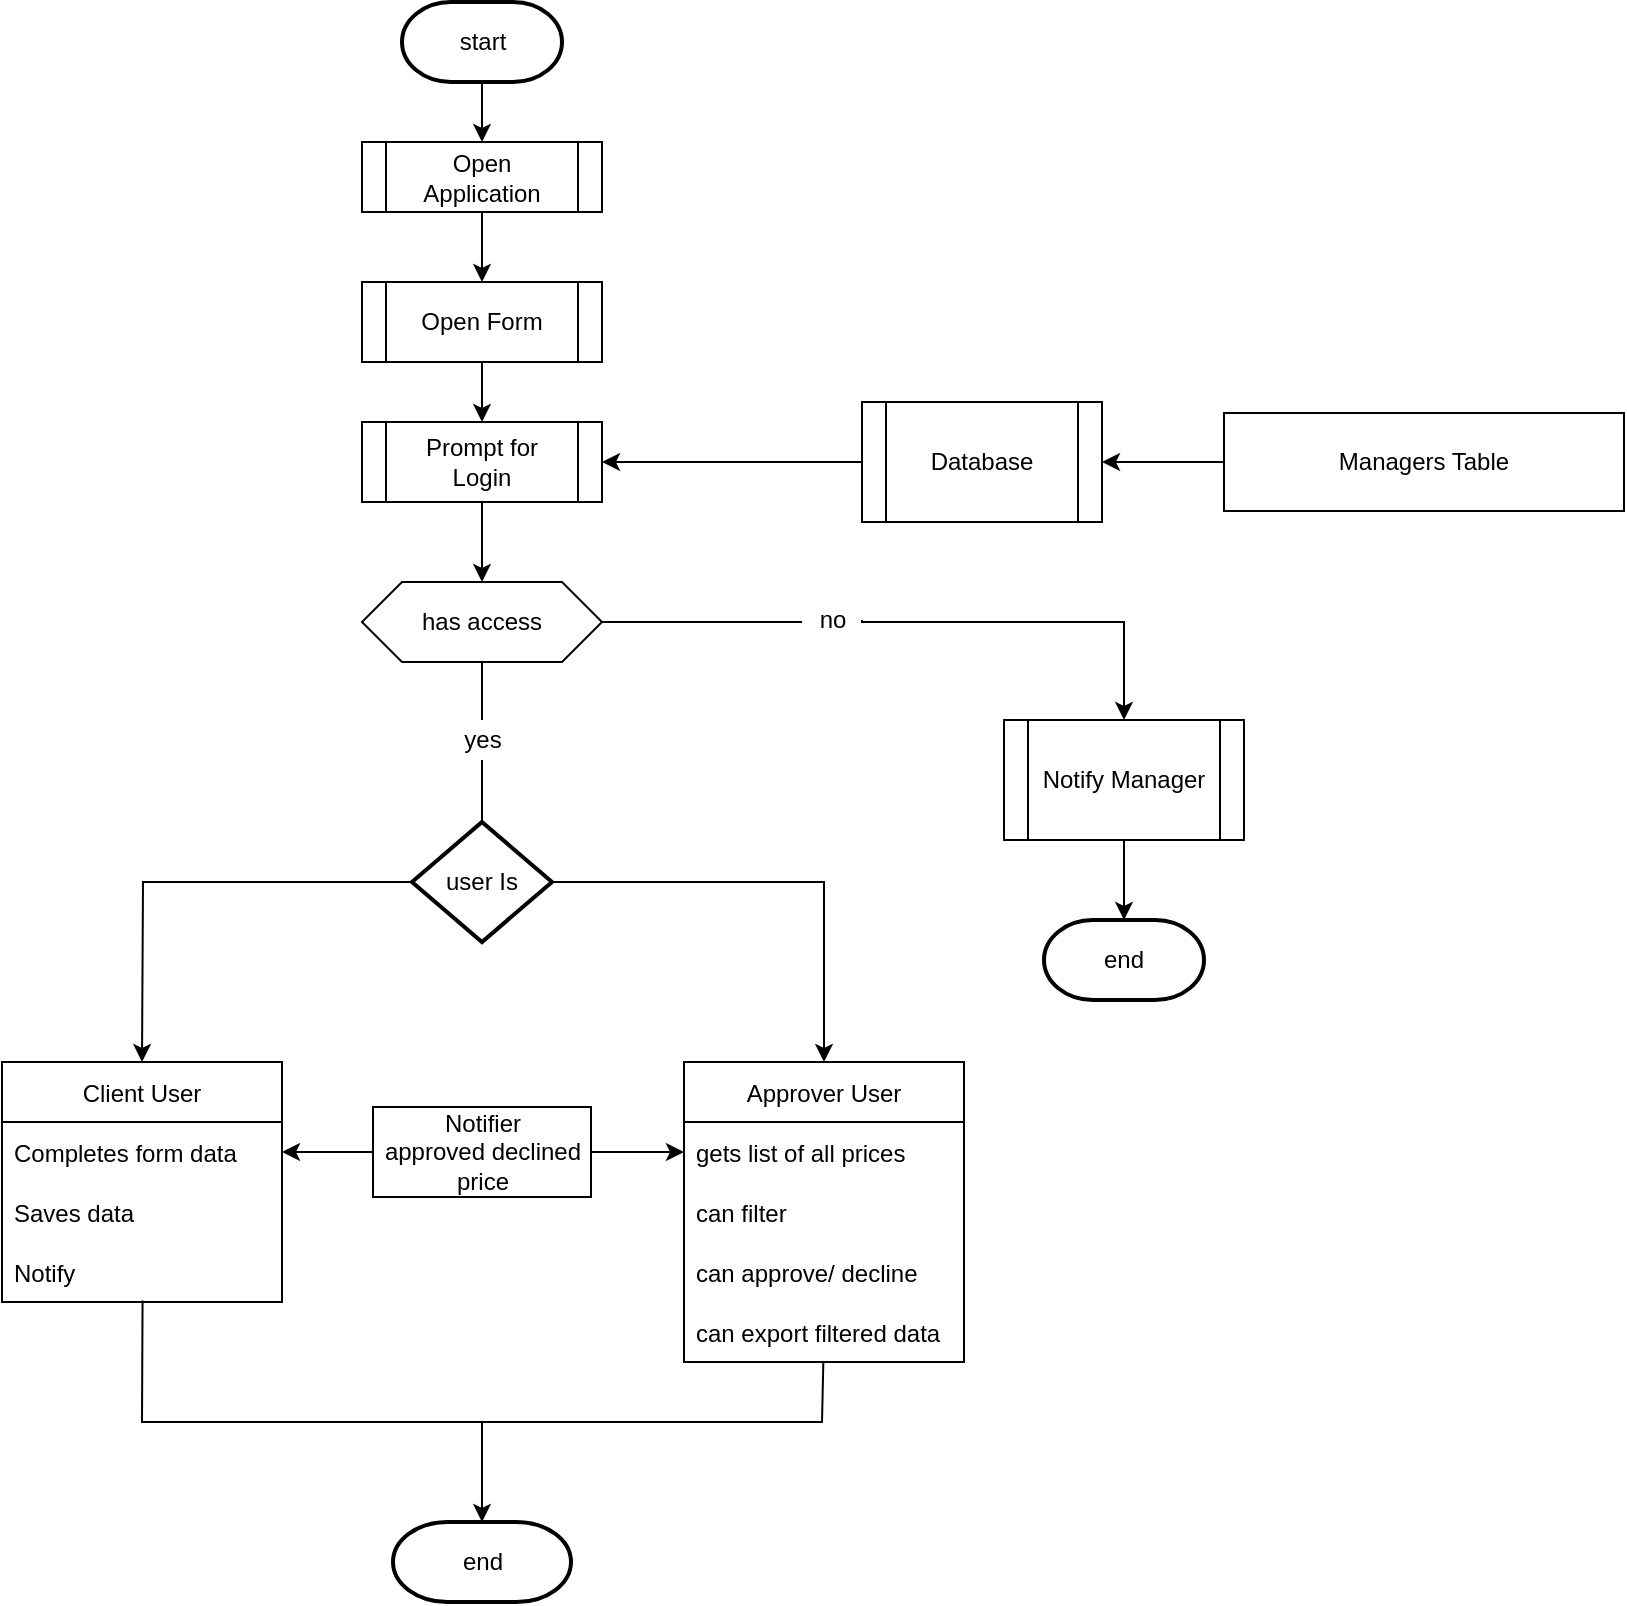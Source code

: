 <mxfile version="17.2.4" type="device"><diagram id="6a731a19-8d31-9384-78a2-239565b7b9f0" name="Page-1"><mxGraphModel dx="816" dy="737" grid="1" gridSize="10" guides="1" tooltips="1" connect="1" arrows="1" fold="1" page="1" pageScale="1" pageWidth="1169" pageHeight="827" background="none" math="0" shadow="0"><root><mxCell id="0"/><mxCell id="1" parent="0"/><mxCell id="OUN3KUunmmzpqIxjZdO2-72" style="edgeStyle=orthogonalEdgeStyle;rounded=0;orthogonalLoop=1;jettySize=auto;html=1;exitX=0.5;exitY=1;exitDx=0;exitDy=0;exitPerimeter=0;entryX=0.5;entryY=0;entryDx=0;entryDy=0;" parent="1" source="2" target="OUN3KUunmmzpqIxjZdO2-96" edge="1"><mxGeometry relative="1" as="geometry"><mxPoint x="489" y="70" as="targetPoint"/></mxGeometry></mxCell><mxCell id="2" value="start" style="shape=mxgraph.flowchart.terminator;strokeWidth=2;gradientColor=none;gradientDirection=north;fontStyle=0;html=1;" parent="1" vertex="1"><mxGeometry x="449" y="10" width="80" height="40" as="geometry"/></mxCell><mxCell id="OUN3KUunmmzpqIxjZdO2-83" value="" style="edgeStyle=orthogonalEdgeStyle;rounded=0;orthogonalLoop=1;jettySize=auto;html=1;exitX=0.5;exitY=1;exitDx=0;exitDy=0;" parent="1" source="OUN3KUunmmzpqIxjZdO2-93" edge="1"><mxGeometry relative="1" as="geometry"><mxPoint x="499" y="360" as="sourcePoint"/><mxPoint x="489" y="300" as="targetPoint"/></mxGeometry></mxCell><mxCell id="OUN3KUunmmzpqIxjZdO2-78" style="edgeStyle=orthogonalEdgeStyle;rounded=0;orthogonalLoop=1;jettySize=auto;html=1;exitX=0.5;exitY=1;exitDx=0;exitDy=0;" parent="1" source="OUN3KUunmmzpqIxjZdO2-96" target="OUN3KUunmmzpqIxjZdO2-95" edge="1"><mxGeometry relative="1" as="geometry"><mxPoint x="489" y="120" as="sourcePoint"/><mxPoint x="489" y="140" as="targetPoint"/></mxGeometry></mxCell><mxCell id="OUN3KUunmmzpqIxjZdO2-77" style="edgeStyle=orthogonalEdgeStyle;rounded=0;orthogonalLoop=1;jettySize=auto;html=1;exitX=0.5;exitY=1;exitDx=0;exitDy=0;entryX=0.5;entryY=0;entryDx=0;entryDy=0;" parent="1" source="OUN3KUunmmzpqIxjZdO2-95" target="OUN3KUunmmzpqIxjZdO2-93" edge="1"><mxGeometry relative="1" as="geometry"><mxPoint x="499" y="260" as="sourcePoint"/><mxPoint x="499" y="290" as="targetPoint"/></mxGeometry></mxCell><mxCell id="OUN3KUunmmzpqIxjZdO2-93" value="&lt;span&gt;Prompt for&lt;/span&gt;&lt;br&gt;&lt;span&gt;Login&lt;/span&gt;" style="shape=process;whiteSpace=wrap;html=1;backgroundOutline=1;" parent="1" vertex="1"><mxGeometry x="429" y="220" width="120" height="40" as="geometry"/></mxCell><mxCell id="OUN3KUunmmzpqIxjZdO2-95" value="&lt;span&gt;Open Form&lt;/span&gt;" style="shape=process;whiteSpace=wrap;html=1;backgroundOutline=1;" parent="1" vertex="1"><mxGeometry x="429" y="150" width="120" height="40" as="geometry"/></mxCell><mxCell id="OUN3KUunmmzpqIxjZdO2-96" value="&lt;span&gt;Open&lt;/span&gt;&lt;br&gt;&lt;span&gt;Application&lt;/span&gt;" style="shape=process;whiteSpace=wrap;html=1;backgroundOutline=1;" parent="1" vertex="1"><mxGeometry x="429" y="80" width="120" height="35" as="geometry"/></mxCell><mxCell id="OUN3KUunmmzpqIxjZdO2-101" value="" style="edgeStyle=orthogonalEdgeStyle;rounded=0;orthogonalLoop=1;jettySize=auto;html=1;endArrow=none;entryX=0.5;entryY=0;entryDx=0;entryDy=0;entryPerimeter=0;startArrow=none;" parent="1" source="OUN3KUunmmzpqIxjZdO2-89" target="OUN3KUunmmzpqIxjZdO2-130" edge="1"><mxGeometry relative="1" as="geometry"><mxPoint x="489" y="360" as="sourcePoint"/><mxPoint x="339" y="400" as="targetPoint"/></mxGeometry></mxCell><mxCell id="OUN3KUunmmzpqIxjZdO2-118" value="" style="edgeStyle=orthogonalEdgeStyle;rounded=0;orthogonalLoop=1;jettySize=auto;html=1;exitX=0.5;exitY=1;exitDx=0;exitDy=0;entryX=0.5;entryY=0;entryDx=0;entryDy=0;entryPerimeter=0;" parent="1" source="OUN3KUunmmzpqIxjZdO2-119" target="OUN3KUunmmzpqIxjZdO2-150" edge="1"><mxGeometry relative="1" as="geometry"><mxPoint x="810" y="429" as="sourcePoint"/><mxPoint x="810" y="459" as="targetPoint"/></mxGeometry></mxCell><mxCell id="OUN3KUunmmzpqIxjZdO2-119" value="Notify Manager" style="shape=process;whiteSpace=wrap;html=1;backgroundOutline=1;" parent="1" vertex="1"><mxGeometry x="750" y="369" width="120" height="60" as="geometry"/></mxCell><mxCell id="OUN3KUunmmzpqIxjZdO2-121" value="Client User" style="swimlane;fontStyle=0;childLayout=stackLayout;horizontal=1;startSize=30;horizontalStack=0;resizeParent=1;resizeParentMax=0;resizeLast=0;collapsible=1;marginBottom=0;" parent="1" vertex="1"><mxGeometry x="249" y="540" width="140" height="120" as="geometry"><mxRectangle x="40" y="534" width="70" height="30" as="alternateBounds"/></mxGeometry></mxCell><mxCell id="OUN3KUunmmzpqIxjZdO2-122" value="Completes form data" style="text;strokeColor=none;fillColor=none;align=left;verticalAlign=middle;spacingLeft=4;spacingRight=4;overflow=hidden;points=[[0,0.5],[1,0.5]];portConstraint=eastwest;rotatable=0;" parent="OUN3KUunmmzpqIxjZdO2-121" vertex="1"><mxGeometry y="30" width="140" height="30" as="geometry"/></mxCell><mxCell id="OUN3KUunmmzpqIxjZdO2-123" value="Saves data" style="text;strokeColor=none;fillColor=none;align=left;verticalAlign=middle;spacingLeft=4;spacingRight=4;overflow=hidden;points=[[0,0.5],[1,0.5]];portConstraint=eastwest;rotatable=0;" parent="OUN3KUunmmzpqIxjZdO2-121" vertex="1"><mxGeometry y="60" width="140" height="30" as="geometry"/></mxCell><mxCell id="OUN3KUunmmzpqIxjZdO2-124" value="Notify" style="text;strokeColor=none;fillColor=none;align=left;verticalAlign=middle;spacingLeft=4;spacingRight=4;overflow=hidden;points=[[0,0.5],[1,0.5]];portConstraint=eastwest;rotatable=0;" parent="OUN3KUunmmzpqIxjZdO2-121" vertex="1"><mxGeometry y="90" width="140" height="30" as="geometry"/></mxCell><mxCell id="OUN3KUunmmzpqIxjZdO2-126" value="Approver User" style="swimlane;fontStyle=0;childLayout=stackLayout;horizontal=1;startSize=30;horizontalStack=0;resizeParent=1;resizeParentMax=0;resizeLast=0;collapsible=1;marginBottom=0;" parent="1" vertex="1"><mxGeometry x="590" y="540" width="140" height="150" as="geometry"><mxRectangle x="380" y="534" width="80" height="30" as="alternateBounds"/></mxGeometry></mxCell><mxCell id="OUN3KUunmmzpqIxjZdO2-127" value="gets list of all prices" style="text;strokeColor=none;fillColor=none;align=left;verticalAlign=middle;spacingLeft=4;spacingRight=4;overflow=hidden;points=[[0,0.5],[1,0.5]];portConstraint=eastwest;rotatable=0;" parent="OUN3KUunmmzpqIxjZdO2-126" vertex="1"><mxGeometry y="30" width="140" height="30" as="geometry"/></mxCell><mxCell id="OUN3KUunmmzpqIxjZdO2-128" value="can filter" style="text;strokeColor=none;fillColor=none;align=left;verticalAlign=middle;spacingLeft=4;spacingRight=4;overflow=hidden;points=[[0,0.5],[1,0.5]];portConstraint=eastwest;rotatable=0;" parent="OUN3KUunmmzpqIxjZdO2-126" vertex="1"><mxGeometry y="60" width="140" height="30" as="geometry"/></mxCell><mxCell id="OUN3KUunmmzpqIxjZdO2-129" value="can approve/ decline" style="text;strokeColor=none;fillColor=none;align=left;verticalAlign=middle;spacingLeft=4;spacingRight=4;overflow=hidden;points=[[0,0.5],[1,0.5]];portConstraint=eastwest;rotatable=0;" parent="OUN3KUunmmzpqIxjZdO2-126" vertex="1"><mxGeometry y="90" width="140" height="30" as="geometry"/></mxCell><mxCell id="OUN3KUunmmzpqIxjZdO2-143" value="can export filtered data" style="text;strokeColor=none;fillColor=none;align=left;verticalAlign=middle;spacingLeft=4;spacingRight=4;overflow=hidden;points=[[0,0.5],[1,0.5]];portConstraint=eastwest;rotatable=0;" parent="OUN3KUunmmzpqIxjZdO2-126" vertex="1"><mxGeometry y="120" width="140" height="30" as="geometry"/></mxCell><mxCell id="OUN3KUunmmzpqIxjZdO2-141" style="edgeStyle=orthogonalEdgeStyle;rounded=0;orthogonalLoop=1;jettySize=auto;html=1;exitX=1;exitY=0.5;exitDx=0;exitDy=0;exitPerimeter=0;entryX=0.5;entryY=0;entryDx=0;entryDy=0;" parent="1" source="OUN3KUunmmzpqIxjZdO2-130" target="OUN3KUunmmzpqIxjZdO2-126" edge="1"><mxGeometry relative="1" as="geometry"/></mxCell><mxCell id="OUN3KUunmmzpqIxjZdO2-156" style="edgeStyle=orthogonalEdgeStyle;rounded=0;orthogonalLoop=1;jettySize=auto;html=1;exitX=0;exitY=0.5;exitDx=0;exitDy=0;exitPerimeter=0;" parent="1" source="OUN3KUunmmzpqIxjZdO2-130" edge="1"><mxGeometry relative="1" as="geometry"><mxPoint x="319" y="540" as="targetPoint"/></mxGeometry></mxCell><mxCell id="OUN3KUunmmzpqIxjZdO2-130" value="user Is" style="strokeWidth=2;html=1;shape=mxgraph.flowchart.decision;whiteSpace=wrap;" parent="1" vertex="1"><mxGeometry x="454" y="420" width="70" height="60" as="geometry"/></mxCell><mxCell id="OUN3KUunmmzpqIxjZdO2-150" value="end" style="strokeWidth=2;html=1;shape=mxgraph.flowchart.terminator;whiteSpace=wrap;" parent="1" vertex="1"><mxGeometry x="770" y="469" width="80" height="40" as="geometry"/></mxCell><mxCell id="OUN3KUunmmzpqIxjZdO2-151" value="end" style="strokeWidth=2;html=1;shape=mxgraph.flowchart.terminator;whiteSpace=wrap;" parent="1" vertex="1"><mxGeometry x="444.5" y="770" width="89" height="40" as="geometry"/></mxCell><mxCell id="OUN3KUunmmzpqIxjZdO2-153" value="" style="endArrow=classic;html=1;rounded=0;entryX=0.5;entryY=0;entryDx=0;entryDy=0;entryPerimeter=0;exitX=0.502;exitY=0.976;exitDx=0;exitDy=0;exitPerimeter=0;" parent="1" source="OUN3KUunmmzpqIxjZdO2-124" edge="1"><mxGeometry width="50" height="50" relative="1" as="geometry"><mxPoint x="319" y="660" as="sourcePoint"/><mxPoint x="489" y="770" as="targetPoint"/><Array as="points"><mxPoint x="319" y="720"/><mxPoint x="489" y="720"/></Array></mxGeometry></mxCell><mxCell id="OUN3KUunmmzpqIxjZdO2-155" value="" style="endArrow=none;html=1;rounded=0;" parent="1" target="OUN3KUunmmzpqIxjZdO2-143" edge="1"><mxGeometry width="50" height="50" relative="1" as="geometry"><mxPoint x="489" y="720" as="sourcePoint"/><mxPoint x="664" y="690" as="targetPoint"/><Array as="points"><mxPoint x="659" y="720"/></Array></mxGeometry></mxCell><mxCell id="OUN3KUunmmzpqIxjZdO2-89" value="yes" style="text;html=1;align=center;verticalAlign=middle;resizable=0;points=[];autosize=1;strokeColor=none;fillColor=none;" parent="1" vertex="1"><mxGeometry x="474" y="369" width="30" height="20" as="geometry"/></mxCell><mxCell id="DecBrCkoB3VkwYnj3xCI-2" value="" style="edgeStyle=orthogonalEdgeStyle;rounded=0;orthogonalLoop=1;jettySize=auto;html=1;endArrow=none;entryX=0.5;entryY=0;entryDx=0;entryDy=0;entryPerimeter=0;exitX=0.5;exitY=1;exitDx=0;exitDy=0;" parent="1" source="DecBrCkoB3VkwYnj3xCI-3" target="OUN3KUunmmzpqIxjZdO2-89" edge="1"><mxGeometry relative="1" as="geometry"><mxPoint x="489" y="360" as="sourcePoint"/><mxPoint x="489" y="420" as="targetPoint"/></mxGeometry></mxCell><mxCell id="DecBrCkoB3VkwYnj3xCI-4" style="edgeStyle=orthogonalEdgeStyle;rounded=0;orthogonalLoop=1;jettySize=auto;html=1;exitX=1;exitY=0.5;exitDx=0;exitDy=0;startArrow=none;" parent="1" source="OUN3KUunmmzpqIxjZdO2-90" target="OUN3KUunmmzpqIxjZdO2-119" edge="1"><mxGeometry relative="1" as="geometry"><Array as="points"><mxPoint x="679" y="320"/><mxPoint x="810" y="320"/></Array></mxGeometry></mxCell><mxCell id="DecBrCkoB3VkwYnj3xCI-3" value="has access" style="shape=hexagon;perimeter=hexagonPerimeter2;whiteSpace=wrap;html=1;fixedSize=1;" parent="1" vertex="1"><mxGeometry x="429" y="300" width="120" height="40" as="geometry"/></mxCell><mxCell id="OUN3KUunmmzpqIxjZdO2-90" value="no" style="text;html=1;align=center;verticalAlign=middle;resizable=0;points=[];autosize=1;strokeColor=none;fillColor=none;" parent="1" vertex="1"><mxGeometry x="649" y="309" width="30" height="20" as="geometry"/></mxCell><mxCell id="DecBrCkoB3VkwYnj3xCI-5" value="" style="edgeStyle=orthogonalEdgeStyle;rounded=0;orthogonalLoop=1;jettySize=auto;html=1;exitX=1;exitY=0.5;exitDx=0;exitDy=0;endArrow=none;" parent="1" source="DecBrCkoB3VkwYnj3xCI-3" target="OUN3KUunmmzpqIxjZdO2-90" edge="1"><mxGeometry relative="1" as="geometry"><mxPoint x="549" y="320" as="sourcePoint"/><mxPoint x="799" y="319.059" as="targetPoint"/><Array as="points"><mxPoint x="630" y="320"/><mxPoint x="630" y="320"/></Array></mxGeometry></mxCell><mxCell id="BgJPuxoFCg7rwVthqwqa-5" style="edgeStyle=orthogonalEdgeStyle;rounded=0;orthogonalLoop=1;jettySize=auto;html=1;entryX=1;entryY=0.5;entryDx=0;entryDy=0;" edge="1" parent="1" source="BgJPuxoFCg7rwVthqwqa-2" target="BgJPuxoFCg7rwVthqwqa-3"><mxGeometry relative="1" as="geometry"/></mxCell><mxCell id="BgJPuxoFCg7rwVthqwqa-2" value="Managers Table" style="whiteSpace=wrap;html=1;" vertex="1" parent="1"><mxGeometry x="860" y="215.5" width="200" height="49" as="geometry"/></mxCell><mxCell id="BgJPuxoFCg7rwVthqwqa-4" style="edgeStyle=orthogonalEdgeStyle;rounded=0;orthogonalLoop=1;jettySize=auto;html=1;entryX=1;entryY=0.5;entryDx=0;entryDy=0;" edge="1" parent="1" source="BgJPuxoFCg7rwVthqwqa-3" target="OUN3KUunmmzpqIxjZdO2-93"><mxGeometry relative="1" as="geometry"/></mxCell><mxCell id="BgJPuxoFCg7rwVthqwqa-3" value="Database" style="shape=process;whiteSpace=wrap;html=1;backgroundOutline=1;" vertex="1" parent="1"><mxGeometry x="679" y="210" width="120" height="60" as="geometry"/></mxCell><mxCell id="BgJPuxoFCg7rwVthqwqa-8" style="edgeStyle=orthogonalEdgeStyle;rounded=0;orthogonalLoop=1;jettySize=auto;html=1;entryX=1;entryY=0.5;entryDx=0;entryDy=0;" edge="1" parent="1" source="BgJPuxoFCg7rwVthqwqa-7" target="OUN3KUunmmzpqIxjZdO2-122"><mxGeometry relative="1" as="geometry"/></mxCell><mxCell id="BgJPuxoFCg7rwVthqwqa-9" style="edgeStyle=orthogonalEdgeStyle;rounded=0;orthogonalLoop=1;jettySize=auto;html=1;exitX=1;exitY=0.5;exitDx=0;exitDy=0;entryX=0;entryY=0.5;entryDx=0;entryDy=0;" edge="1" parent="1" source="BgJPuxoFCg7rwVthqwqa-7" target="OUN3KUunmmzpqIxjZdO2-127"><mxGeometry relative="1" as="geometry"/></mxCell><mxCell id="BgJPuxoFCg7rwVthqwqa-7" value="Notifier&lt;br&gt;approved declined price" style="whiteSpace=wrap;html=1;" vertex="1" parent="1"><mxGeometry x="434.5" y="562.5" width="109" height="45" as="geometry"/></mxCell></root></mxGraphModel></diagram></mxfile>